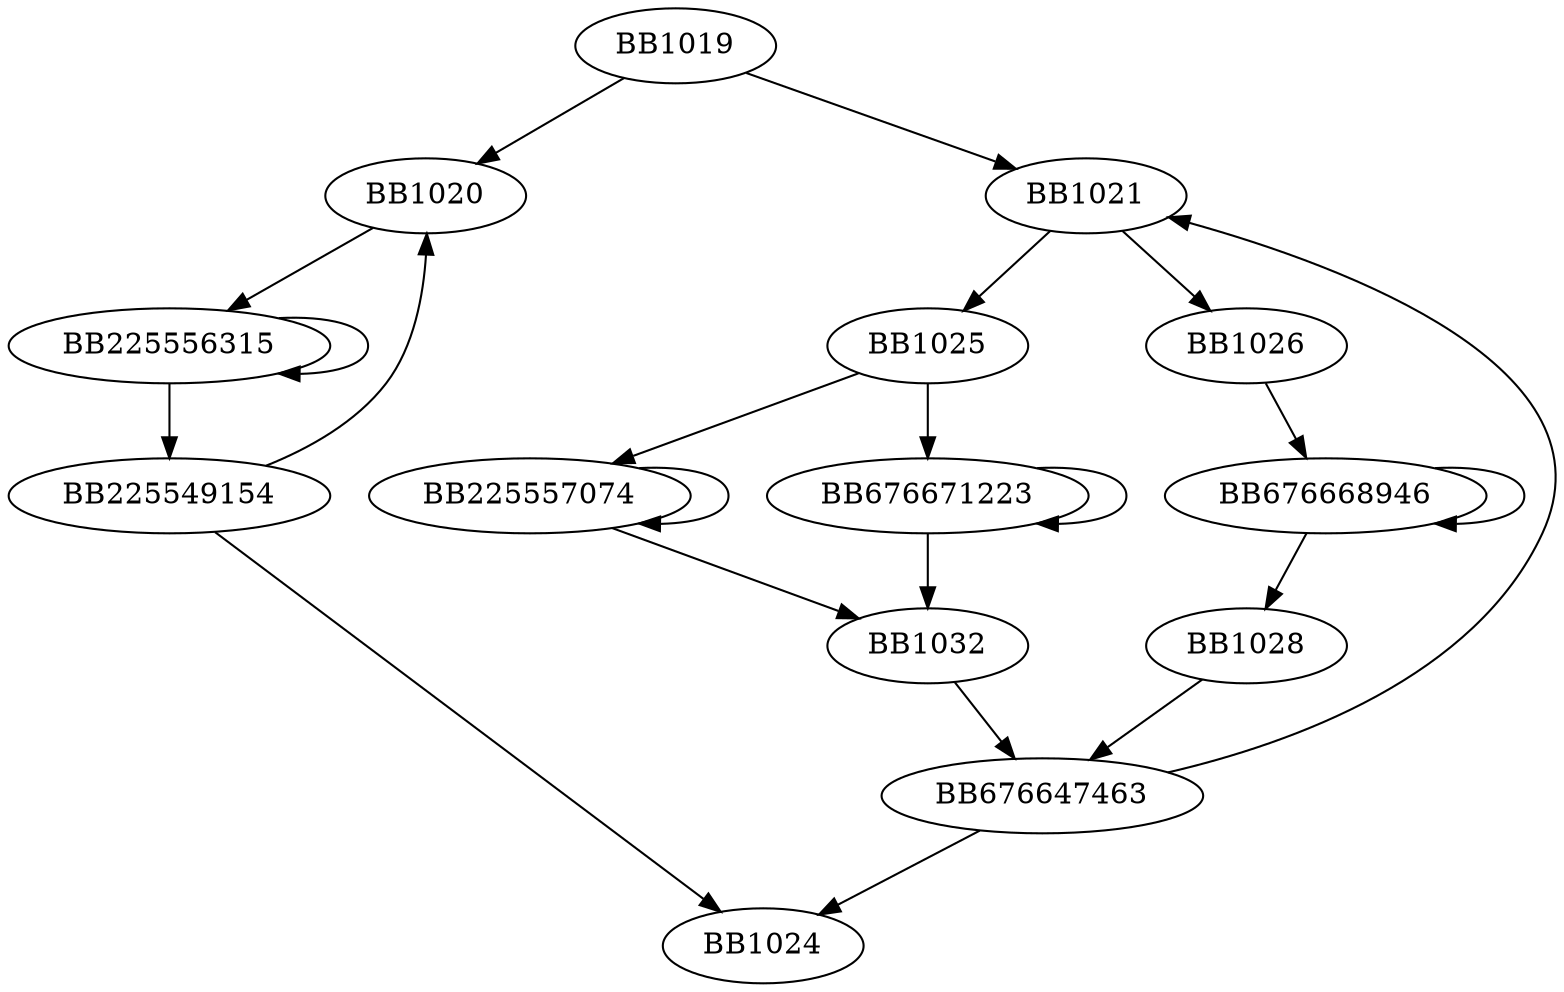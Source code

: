 digraph G{
	BB1019->BB1020;
	BB1019->BB1021;
	BB1020->BB225556315;
	BB225549154->BB1020;
	BB225549154->BB1024;
	BB225556315->BB225549154;
	BB225556315->BB225556315;
	BB1021->BB1025;
	BB1021->BB1026;
	BB1026->BB676668946;
	BB676668946->BB1028;
	BB676668946->BB676668946;
	BB1028->BB676647463;
	BB1025->BB225557074;
	BB1025->BB676671223;
	BB225557074->BB1032;
	BB225557074->BB225557074;
	BB676671223->BB1032;
	BB676671223->BB676671223;
	BB1032->BB676647463;
	BB676647463->BB1021;
	BB676647463->BB1024;
}
